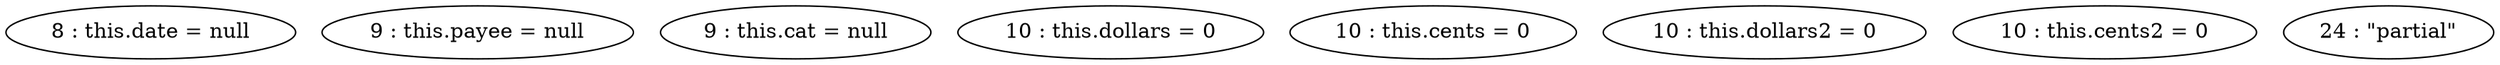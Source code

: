 digraph G {
"8 : this.date = null"
"9 : this.payee = null"
"9 : this.cat = null"
"10 : this.dollars = 0"
"10 : this.cents = 0"
"10 : this.dollars2 = 0"
"10 : this.cents2 = 0"
"24 : \"partial\""
}